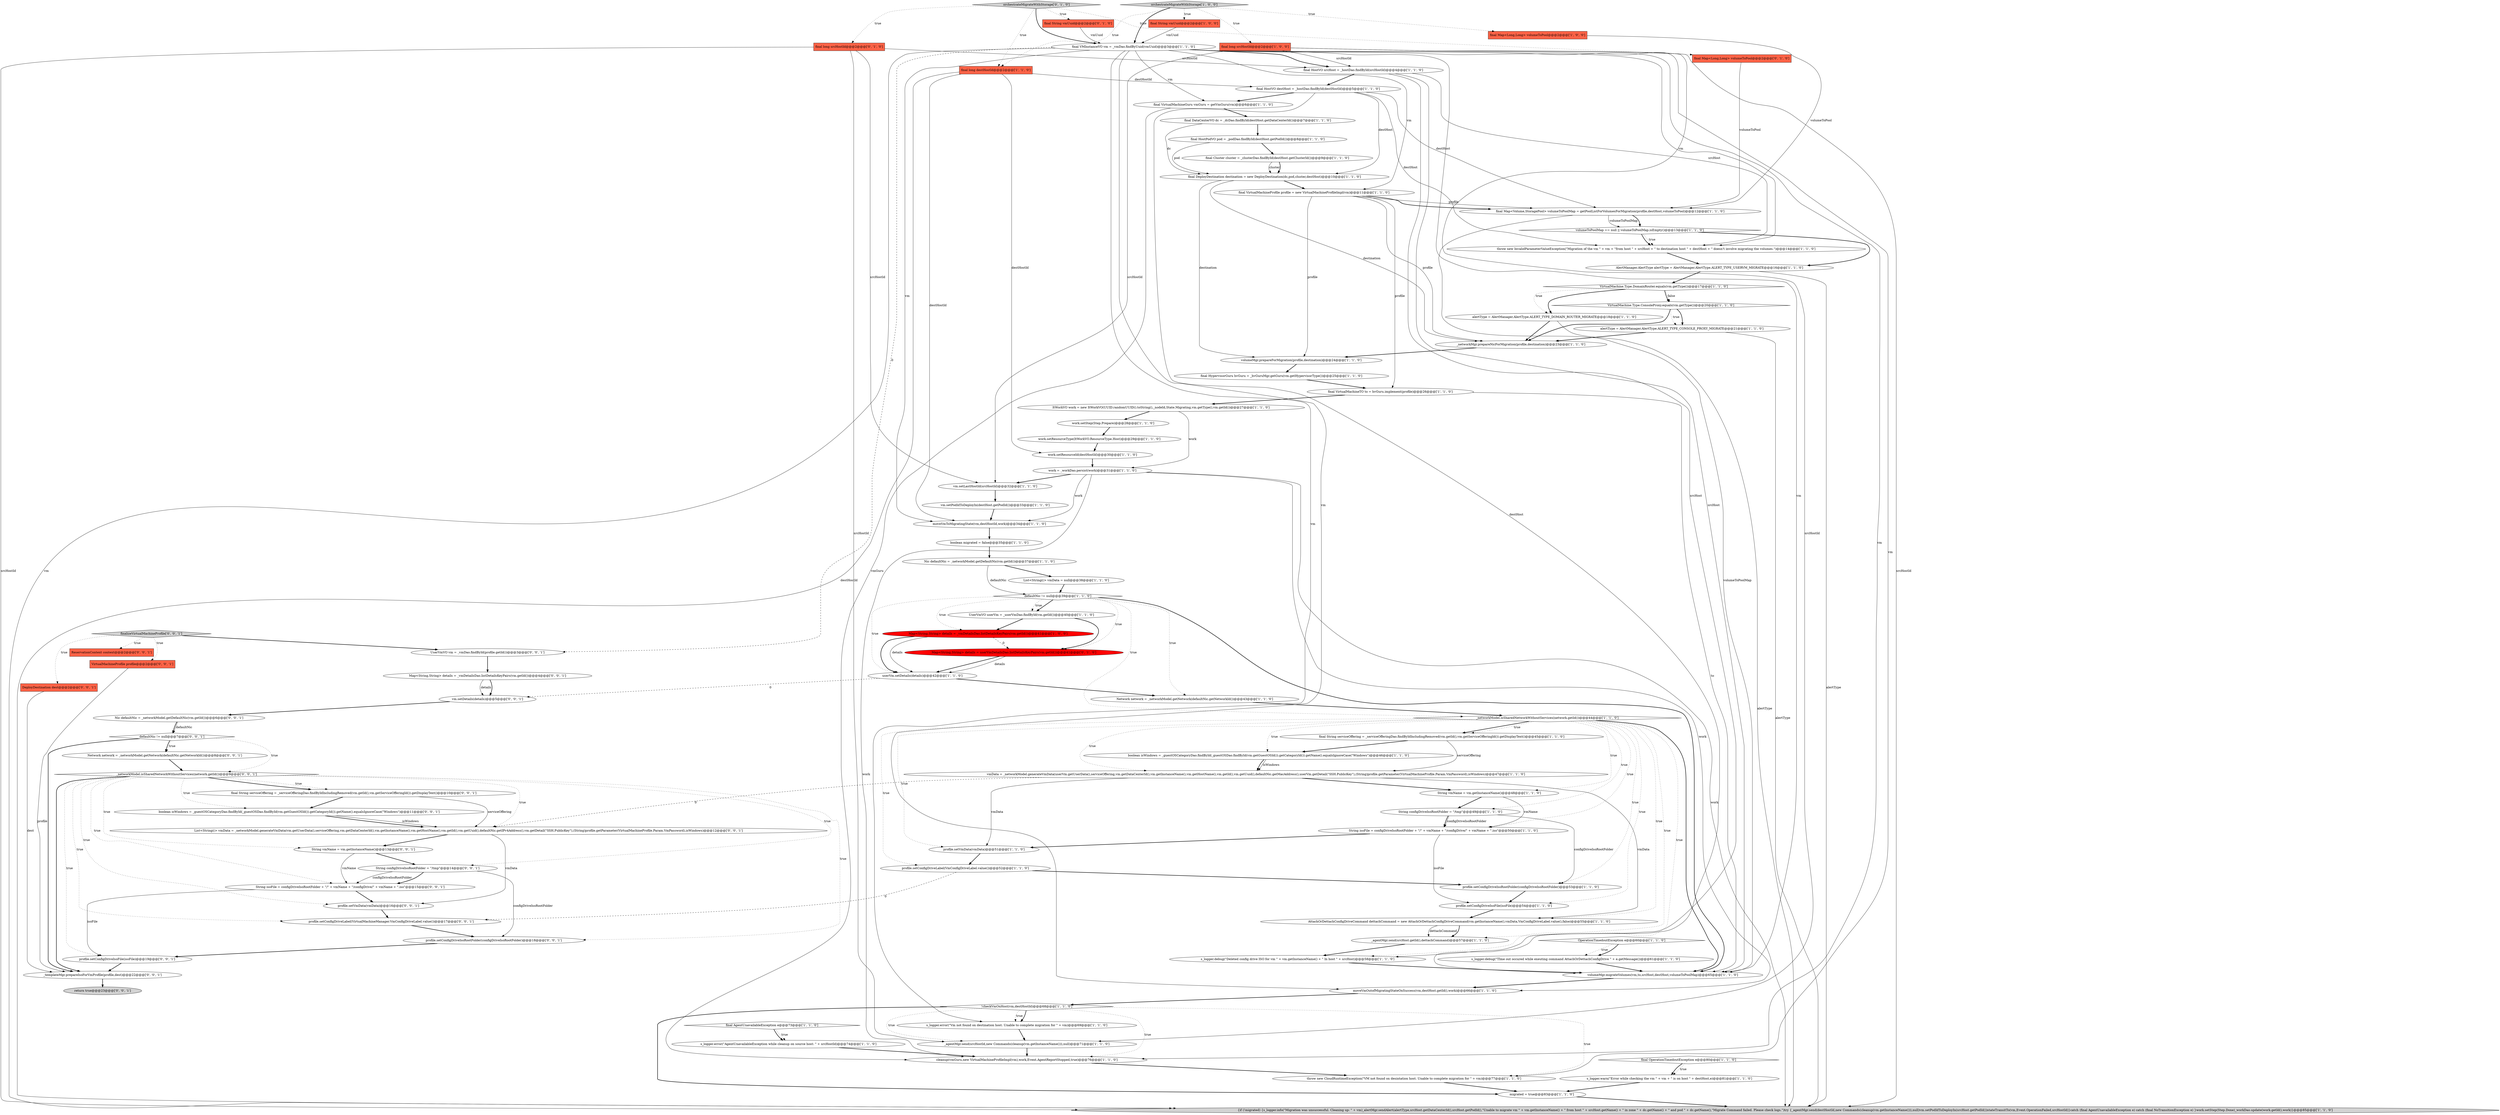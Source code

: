 digraph {
74 [style = filled, label = "Map<String,String> details = userVmDetailsDao.listDetailsKeyPairs(vm.getId())@@@41@@@['0', '1', '0']", fillcolor = red, shape = ellipse image = "AAA1AAABBB2BBB"];
47 [style = filled, label = "profile.setVmData(vmData)@@@51@@@['1', '1', '0']", fillcolor = white, shape = ellipse image = "AAA0AAABBB1BBB"];
21 [style = filled, label = "alertType = AlertManager.AlertType.ALERT_TYPE_DOMAIN_ROUTER_MIGRATE@@@18@@@['1', '1', '0']", fillcolor = white, shape = ellipse image = "AAA0AAABBB1BBB"];
25 [style = filled, label = "final HypervisorGuru hvGuru = _hvGuruMgr.getGuru(vm.getHypervisorType())@@@25@@@['1', '1', '0']", fillcolor = white, shape = ellipse image = "AAA0AAABBB1BBB"];
9 [style = filled, label = "final String serviceOffering = _serviceOfferingDao.findByIdIncludingRemoved(vm.getId(),vm.getServiceOfferingId()).getDisplayText()@@@45@@@['1', '1', '0']", fillcolor = white, shape = ellipse image = "AAA0AAABBB1BBB"];
40 [style = filled, label = "final DataCenterVO dc = _dcDao.findById(destHost.getDataCenterId())@@@7@@@['1', '1', '0']", fillcolor = white, shape = ellipse image = "AAA0AAABBB1BBB"];
7 [style = filled, label = "{if (!migrated) {s_logger.info(\"Migration was unsuccessful. Cleaning up: \" + vm)_alertMgr.sendAlert(alertType,srcHost.getDataCenterId(),srcHost.getPodId(),\"Unable to migrate vm \" + vm.getInstanceName() + \" from host \" + srcHost.getName() + \" in zone \" + dc.getName() + \" and pod \" + dc.getName(),\"Migrate Command failed. Please check logs.\")try {_agentMgr.send(destHostId,new Commands(cleanup(vm.getInstanceName())),null)vm.setPodIdToDeployIn(srcHost.getPodId())stateTransitTo(vm,Event.OperationFailed,srcHostId)}catch (final AgentUnavailableException e) catch (final NoTransitionException e) }work.setStep(Step.Done)_workDao.update(work.getId(),work)}@@@85@@@['1', '1', '0']", fillcolor = lightgray, shape = ellipse image = "AAA0AAABBB1BBB"];
67 [style = filled, label = "orchestrateMigrateWithStorage['1', '0', '0']", fillcolor = lightgray, shape = diamond image = "AAA0AAABBB1BBB"];
91 [style = filled, label = "profile.setVmData(vmData)@@@16@@@['0', '0', '1']", fillcolor = white, shape = ellipse image = "AAA0AAABBB3BBB"];
1 [style = filled, label = "cleanup(vmGuru,new VirtualMachineProfileImpl(vm),work,Event.AgentReportStopped,true)@@@76@@@['1', '1', '0']", fillcolor = white, shape = ellipse image = "AAA0AAABBB1BBB"];
59 [style = filled, label = "AttachOrDettachConfigDriveCommand dettachCommand = new AttachOrDettachConfigDriveCommand(vm.getInstanceName(),vmData,VmConfigDriveLabel.value(),false)@@@55@@@['1', '1', '0']", fillcolor = white, shape = ellipse image = "AAA0AAABBB1BBB"];
84 [style = filled, label = "_networkModel.isSharedNetworkWithoutServices(network.getId())@@@9@@@['0', '0', '1']", fillcolor = white, shape = diamond image = "AAA0AAABBB3BBB"];
55 [style = filled, label = "final VirtualMachineGuru vmGuru = getVmGuru(vm)@@@6@@@['1', '1', '0']", fillcolor = white, shape = ellipse image = "AAA0AAABBB1BBB"];
4 [style = filled, label = "throw new CloudRuntimeException(\"VM not found on desintation host. Unable to complete migration for \" + vm)@@@77@@@['1', '1', '0']", fillcolor = white, shape = ellipse image = "AAA0AAABBB1BBB"];
76 [style = filled, label = "VirtualMachineProfile profile@@@2@@@['0', '0', '1']", fillcolor = tomato, shape = box image = "AAA0AAABBB3BBB"];
94 [style = filled, label = "boolean isWindows = _guestOSCategoryDao.findById(_guestOSDao.findById(vm.getGuestOSId()).getCategoryId()).getName().equalsIgnoreCase(\"Windows\")@@@11@@@['0', '0', '1']", fillcolor = white, shape = ellipse image = "AAA0AAABBB3BBB"];
37 [style = filled, label = "final DeployDestination destination = new DeployDestination(dc,pod,cluster,destHost)@@@10@@@['1', '1', '0']", fillcolor = white, shape = ellipse image = "AAA0AAABBB1BBB"];
77 [style = filled, label = "profile.setConfigDriveIsoFile(isoFile)@@@19@@@['0', '0', '1']", fillcolor = white, shape = ellipse image = "AAA0AAABBB3BBB"];
61 [style = filled, label = "!checkVmOnHost(vm,destHostId)@@@68@@@['1', '1', '0']", fillcolor = white, shape = diamond image = "AAA0AAABBB1BBB"];
35 [style = filled, label = "userVm.setDetails(details)@@@42@@@['1', '1', '0']", fillcolor = white, shape = ellipse image = "AAA0AAABBB1BBB"];
89 [style = filled, label = "String isoFile = configDriveIsoRootFolder + \"/\" + vmName + \"/configDrive/\" + vmName + \".iso\"@@@15@@@['0', '0', '1']", fillcolor = white, shape = ellipse image = "AAA0AAABBB3BBB"];
93 [style = filled, label = "defaultNic != null@@@7@@@['0', '0', '1']", fillcolor = white, shape = diamond image = "AAA0AAABBB3BBB"];
62 [style = filled, label = "AlertManager.AlertType alertType = AlertManager.AlertType.ALERT_TYPE_USERVM_MIGRATE@@@16@@@['1', '1', '0']", fillcolor = white, shape = ellipse image = "AAA0AAABBB1BBB"];
81 [style = filled, label = "UserVmVO vm = _vmDao.findById(profile.getId())@@@3@@@['0', '0', '1']", fillcolor = white, shape = ellipse image = "AAA0AAABBB3BBB"];
46 [style = filled, label = "_networkModel.isSharedNetworkWithoutServices(network.getId())@@@44@@@['1', '1', '0']", fillcolor = white, shape = diamond image = "AAA0AAABBB1BBB"];
71 [style = filled, label = "final long srcHostId@@@2@@@['0', '1', '0']", fillcolor = tomato, shape = box image = "AAA0AAABBB2BBB"];
41 [style = filled, label = "_agentMgr.send(srcHost.getId(),dettachCommand)@@@57@@@['1', '1', '0']", fillcolor = white, shape = ellipse image = "AAA0AAABBB1BBB"];
8 [style = filled, label = "vm.setLastHostId(srcHostId)@@@32@@@['1', '1', '0']", fillcolor = white, shape = ellipse image = "AAA0AAABBB1BBB"];
6 [style = filled, label = "profile.setConfigDriveIsoFile(isoFile)@@@54@@@['1', '1', '0']", fillcolor = white, shape = ellipse image = "AAA0AAABBB1BBB"];
70 [style = filled, label = "OperationTimedoutException e@@@60@@@['1', '1', '0']", fillcolor = white, shape = diamond image = "AAA0AAABBB1BBB"];
75 [style = filled, label = "orchestrateMigrateWithStorage['0', '1', '0']", fillcolor = lightgray, shape = diamond image = "AAA0AAABBB2BBB"];
42 [style = filled, label = "final VirtualMachineTO to = hvGuru.implement(profile)@@@26@@@['1', '1', '0']", fillcolor = white, shape = ellipse image = "AAA0AAABBB1BBB"];
13 [style = filled, label = "Network network = _networkModel.getNetwork(defaultNic.getNetworkId())@@@43@@@['1', '1', '0']", fillcolor = white, shape = ellipse image = "AAA0AAABBB1BBB"];
73 [style = filled, label = "final Map<Long,Long> volumeToPool@@@2@@@['0', '1', '0']", fillcolor = tomato, shape = box image = "AAA0AAABBB2BBB"];
90 [style = filled, label = "Network network = _networkModel.getNetwork(defaultNic.getNetworkId())@@@8@@@['0', '0', '1']", fillcolor = white, shape = ellipse image = "AAA0AAABBB3BBB"];
54 [style = filled, label = "String vmName = vm.getInstanceName()@@@48@@@['1', '1', '0']", fillcolor = white, shape = ellipse image = "AAA0AAABBB1BBB"];
20 [style = filled, label = "boolean migrated = false@@@35@@@['1', '1', '0']", fillcolor = white, shape = ellipse image = "AAA0AAABBB1BBB"];
48 [style = filled, label = "volumeToPoolMap == null || volumeToPoolMap.isEmpty()@@@13@@@['1', '1', '0']", fillcolor = white, shape = diamond image = "AAA0AAABBB1BBB"];
53 [style = filled, label = "Nic defaultNic = _networkModel.getDefaultNic(vm.getId())@@@37@@@['1', '1', '0']", fillcolor = white, shape = ellipse image = "AAA0AAABBB1BBB"];
39 [style = filled, label = "profile.setConfigDriveLabel(VmConfigDriveLabel.value())@@@52@@@['1', '1', '0']", fillcolor = white, shape = ellipse image = "AAA0AAABBB1BBB"];
58 [style = filled, label = "List<String((> vmData = null@@@38@@@['1', '1', '0']", fillcolor = white, shape = ellipse image = "AAA0AAABBB1BBB"];
72 [style = filled, label = "final String vmUuid@@@2@@@['0', '1', '0']", fillcolor = tomato, shape = box image = "AAA0AAABBB2BBB"];
87 [style = filled, label = "ReservationContext context@@@2@@@['0', '0', '1']", fillcolor = tomato, shape = box image = "AAA0AAABBB3BBB"];
88 [style = filled, label = "final String serviceOffering = _serviceOfferingDao.findByIdIncludingRemoved(vm.getId(),vm.getServiceOfferingId()).getDisplayText()@@@10@@@['0', '0', '1']", fillcolor = white, shape = ellipse image = "AAA0AAABBB3BBB"];
15 [style = filled, label = "volumeMgr.prepareForMigration(profile,destination)@@@24@@@['1', '1', '0']", fillcolor = white, shape = ellipse image = "AAA0AAABBB1BBB"];
45 [style = filled, label = "final AgentUnavailableException e@@@73@@@['1', '1', '0']", fillcolor = white, shape = diamond image = "AAA0AAABBB1BBB"];
51 [style = filled, label = "profile.setConfigDriveIsoRootFolder(configDriveIsoRootFolder)@@@53@@@['1', '1', '0']", fillcolor = white, shape = ellipse image = "AAA0AAABBB1BBB"];
82 [style = filled, label = "finalizeVirtualMachineProfile['0', '0', '1']", fillcolor = lightgray, shape = diamond image = "AAA0AAABBB3BBB"];
79 [style = filled, label = "String vmName = vm.getInstanceName()@@@13@@@['0', '0', '1']", fillcolor = white, shape = ellipse image = "AAA0AAABBB3BBB"];
44 [style = filled, label = "final long destHostId@@@2@@@['1', '1', '0']", fillcolor = tomato, shape = box image = "AAA0AAABBB1BBB"];
96 [style = filled, label = "_templateMgr.prepareIsoForVmProfile(profile,dest)@@@22@@@['0', '0', '1']", fillcolor = white, shape = ellipse image = "AAA0AAABBB3BBB"];
24 [style = filled, label = "final Map<Long,Long> volumeToPool@@@2@@@['1', '0', '0']", fillcolor = tomato, shape = box image = "AAA0AAABBB1BBB"];
69 [style = filled, label = "throw new InvalidParameterValueException(\"Migration of the vm \" + vm + \"from host \" + srcHost + \" to destination host \" + destHost + \" doesn't involve migrating the volumes.\")@@@14@@@['1', '1', '0']", fillcolor = white, shape = ellipse image = "AAA0AAABBB1BBB"];
80 [style = filled, label = "List<String((> vmData = _networkModel.generateVmData(vm.getUserData(),serviceOffering,vm.getDataCenterId(),vm.getInstanceName(),vm.getHostName(),vm.getId(),vm.getUuid(),defaultNic.getIPv4Address(),vm.getDetail(\"SSH.PublicKey\"),(String)profile.getParameter(VirtualMachineProfile.Param.VmPassword),isWindows)@@@12@@@['0', '0', '1']", fillcolor = white, shape = ellipse image = "AAA0AAABBB3BBB"];
32 [style = filled, label = "String configDriveIsoRootFolder = \"/tmp\"@@@49@@@['1', '1', '0']", fillcolor = white, shape = ellipse image = "AAA0AAABBB1BBB"];
22 [style = filled, label = "VirtualMachine.Type.DomainRouter.equals(vm.getType())@@@17@@@['1', '1', '0']", fillcolor = white, shape = diamond image = "AAA0AAABBB1BBB"];
95 [style = filled, label = "String configDriveIsoRootFolder = \"/tmp\"@@@14@@@['0', '0', '1']", fillcolor = white, shape = ellipse image = "AAA0AAABBB3BBB"];
64 [style = filled, label = "final HostVO destHost = _hostDao.findById(destHostId)@@@5@@@['1', '1', '0']", fillcolor = white, shape = ellipse image = "AAA0AAABBB1BBB"];
26 [style = filled, label = "ItWorkVO work = new ItWorkVO(UUID.randomUUID().toString(),_nodeId,State.Migrating,vm.getType(),vm.getId())@@@27@@@['1', '1', '0']", fillcolor = white, shape = ellipse image = "AAA0AAABBB1BBB"];
57 [style = filled, label = "final HostVO srcHost = _hostDao.findById(srcHostId)@@@4@@@['1', '1', '0']", fillcolor = white, shape = ellipse image = "AAA0AAABBB1BBB"];
66 [style = filled, label = "boolean isWindows = _guestOSCategoryDao.findById(_guestOSDao.findById(vm.getGuestOSId()).getCategoryId()).getName().equalsIgnoreCase(\"Windows\")@@@46@@@['1', '1', '0']", fillcolor = white, shape = ellipse image = "AAA0AAABBB1BBB"];
49 [style = filled, label = "final VirtualMachineProfile profile = new VirtualMachineProfileImpl(vm)@@@11@@@['1', '1', '0']", fillcolor = white, shape = ellipse image = "AAA0AAABBB1BBB"];
5 [style = filled, label = "work = _workDao.persist(work)@@@31@@@['1', '1', '0']", fillcolor = white, shape = ellipse image = "AAA0AAABBB1BBB"];
17 [style = filled, label = "s_logger.warn(\"Error while checking the vm \" + vm + \" is on host \" + destHost,e)@@@81@@@['1', '1', '0']", fillcolor = white, shape = ellipse image = "AAA0AAABBB1BBB"];
86 [style = filled, label = "profile.setConfigDriveIsoRootFolder(configDriveIsoRootFolder)@@@18@@@['0', '0', '1']", fillcolor = white, shape = ellipse image = "AAA0AAABBB3BBB"];
34 [style = filled, label = "vm.setPodIdToDeployIn(destHost.getPodId())@@@33@@@['1', '1', '0']", fillcolor = white, shape = ellipse image = "AAA0AAABBB1BBB"];
78 [style = filled, label = "Nic defaultNic = _networkModel.getDefaultNic(vm.getId())@@@6@@@['0', '0', '1']", fillcolor = white, shape = ellipse image = "AAA0AAABBB3BBB"];
85 [style = filled, label = "Map<String,String> details = _vmDetailsDao.listDetailsKeyPairs(vm.getId())@@@4@@@['0', '0', '1']", fillcolor = white, shape = ellipse image = "AAA0AAABBB3BBB"];
2 [style = filled, label = "work.setResourceType(ItWorkVO.ResourceType.Host)@@@29@@@['1', '1', '0']", fillcolor = white, shape = ellipse image = "AAA0AAABBB1BBB"];
3 [style = filled, label = "work.setResourceId(destHostId)@@@30@@@['1', '1', '0']", fillcolor = white, shape = ellipse image = "AAA0AAABBB1BBB"];
92 [style = filled, label = "DeployDestination dest@@@2@@@['0', '0', '1']", fillcolor = tomato, shape = box image = "AAA0AAABBB3BBB"];
83 [style = filled, label = "vm.setDetails(details)@@@5@@@['0', '0', '1']", fillcolor = white, shape = ellipse image = "AAA0AAABBB3BBB"];
0 [style = filled, label = "final long srcHostId@@@2@@@['1', '0', '0']", fillcolor = tomato, shape = box image = "AAA0AAABBB1BBB"];
30 [style = filled, label = "volumeMgr.migrateVolumes(vm,to,srcHost,destHost,volumeToPoolMap)@@@65@@@['1', '1', '0']", fillcolor = white, shape = ellipse image = "AAA0AAABBB1BBB"];
14 [style = filled, label = "work.setStep(Step.Prepare)@@@28@@@['1', '1', '0']", fillcolor = white, shape = ellipse image = "AAA0AAABBB1BBB"];
36 [style = filled, label = "_networkMgr.prepareNicForMigration(profile,destination)@@@23@@@['1', '1', '0']", fillcolor = white, shape = ellipse image = "AAA0AAABBB1BBB"];
98 [style = filled, label = "profile.setConfigDriveLabel(VirtualMachineManager.VmConfigDriveLabel.value())@@@17@@@['0', '0', '1']", fillcolor = white, shape = ellipse image = "AAA0AAABBB3BBB"];
43 [style = filled, label = "s_logger.debug(\"Deleted config drive ISO for vm \" + vm.getInstanceName() + \" In host \" + srcHost)@@@58@@@['1', '1', '0']", fillcolor = white, shape = ellipse image = "AAA0AAABBB1BBB"];
65 [style = filled, label = "migrated = true@@@83@@@['1', '1', '0']", fillcolor = white, shape = ellipse image = "AAA0AAABBB1BBB"];
19 [style = filled, label = "s_logger.error(\"AgentUnavailableException while cleanup on source host: \" + srcHostId)@@@74@@@['1', '1', '0']", fillcolor = white, shape = ellipse image = "AAA0AAABBB1BBB"];
28 [style = filled, label = "UserVmVO userVm = _userVmDao.findById(vm.getId())@@@40@@@['1', '1', '0']", fillcolor = white, shape = ellipse image = "AAA0AAABBB1BBB"];
33 [style = filled, label = "_agentMgr.send(srcHostId,new Commands(cleanup(vm.getInstanceName())),null)@@@71@@@['1', '1', '0']", fillcolor = white, shape = ellipse image = "AAA0AAABBB1BBB"];
12 [style = filled, label = "final OperationTimedoutException e@@@80@@@['1', '1', '0']", fillcolor = white, shape = diamond image = "AAA0AAABBB1BBB"];
16 [style = filled, label = "moveVmOutofMigratingStateOnSuccess(vm,destHost.getId(),work)@@@66@@@['1', '1', '0']", fillcolor = white, shape = ellipse image = "AAA0AAABBB1BBB"];
10 [style = filled, label = "s_logger.debug(\"TIme out occured while exeuting command AttachOrDettachConfigDrive \" + e.getMessage())@@@61@@@['1', '1', '0']", fillcolor = white, shape = ellipse image = "AAA0AAABBB1BBB"];
68 [style = filled, label = "s_logger.error(\"Vm not found on destination host. Unable to complete migration for \" + vm)@@@69@@@['1', '1', '0']", fillcolor = white, shape = ellipse image = "AAA0AAABBB1BBB"];
60 [style = filled, label = "final HostPodVO pod = _podDao.findById(destHost.getPodId())@@@8@@@['1', '1', '0']", fillcolor = white, shape = ellipse image = "AAA0AAABBB1BBB"];
18 [style = filled, label = "final VMInstanceVO vm = _vmDao.findByUuid(vmUuid)@@@3@@@['1', '1', '0']", fillcolor = white, shape = ellipse image = "AAA0AAABBB1BBB"];
29 [style = filled, label = "moveVmToMigratingState(vm,destHostId,work)@@@34@@@['1', '1', '0']", fillcolor = white, shape = ellipse image = "AAA0AAABBB1BBB"];
11 [style = filled, label = "vmData = _networkModel.generateVmData(userVm.getUserData(),serviceOffering,vm.getDataCenterId(),vm.getInstanceName(),vm.getHostName(),vm.getId(),vm.getUuid(),defaultNic.getMacAddress(),userVm.getDetail(\"SSH.PublicKey\"),(String)profile.getParameter(VirtualMachineProfile.Param.VmPassword),isWindows)@@@47@@@['1', '1', '0']", fillcolor = white, shape = ellipse image = "AAA0AAABBB1BBB"];
23 [style = filled, label = "defaultNic != null@@@39@@@['1', '1', '0']", fillcolor = white, shape = diamond image = "AAA0AAABBB1BBB"];
27 [style = filled, label = "String isoFile = configDriveIsoRootFolder + \"/\" + vmName + \"/configDrive/\" + vmName + \".iso\"@@@50@@@['1', '1', '0']", fillcolor = white, shape = ellipse image = "AAA0AAABBB1BBB"];
97 [style = filled, label = "return true@@@23@@@['0', '0', '1']", fillcolor = lightgray, shape = ellipse image = "AAA0AAABBB3BBB"];
63 [style = filled, label = "VirtualMachine.Type.ConsoleProxy.equals(vm.getType())@@@20@@@['1', '1', '0']", fillcolor = white, shape = diamond image = "AAA0AAABBB1BBB"];
38 [style = filled, label = "final String vmUuid@@@2@@@['1', '0', '0']", fillcolor = tomato, shape = box image = "AAA0AAABBB1BBB"];
52 [style = filled, label = "final Cluster cluster = _clusterDao.findById(destHost.getClusterId())@@@9@@@['1', '1', '0']", fillcolor = white, shape = ellipse image = "AAA0AAABBB1BBB"];
50 [style = filled, label = "final Map<Volume,StoragePool> volumeToPoolMap = getPoolListForVolumesForMigration(profile,destHost,volumeToPool)@@@12@@@['1', '1', '0']", fillcolor = white, shape = ellipse image = "AAA0AAABBB1BBB"];
31 [style = filled, label = "Map<String,String> details = _vmDetailsDao.listDetailsKeyPairs(vm.getId())@@@41@@@['1', '0', '0']", fillcolor = red, shape = ellipse image = "AAA1AAABBB1BBB"];
56 [style = filled, label = "alertType = AlertManager.AlertType.ALERT_TYPE_CONSOLE_PROXY_MIGRATE@@@21@@@['1', '1', '0']", fillcolor = white, shape = ellipse image = "AAA0AAABBB1BBB"];
38->18 [style = solid, label="vmUuid"];
49->15 [style = solid, label="profile"];
67->0 [style = dotted, label="true"];
93->90 [style = dotted, label="true"];
52->37 [style = solid, label="cluster"];
37->49 [style = bold, label=""];
84->88 [style = dotted, label="true"];
46->66 [style = dotted, label="true"];
32->51 [style = solid, label="configDriveIsoRootFolder"];
84->77 [style = dotted, label="true"];
15->25 [style = bold, label=""];
0->33 [style = solid, label="srcHostId"];
55->40 [style = bold, label=""];
53->58 [style = bold, label=""];
78->93 [style = bold, label=""];
63->56 [style = bold, label=""];
96->97 [style = bold, label=""];
18->1 [style = solid, label="vm"];
57->30 [style = solid, label="srcHost"];
26->5 [style = solid, label="work"];
61->33 [style = dotted, label="true"];
49->42 [style = solid, label="profile"];
63->36 [style = bold, label=""];
23->46 [style = dotted, label="true"];
67->24 [style = dotted, label="true"];
84->88 [style = bold, label=""];
55->1 [style = solid, label="vmGuru"];
48->62 [style = bold, label=""];
23->28 [style = bold, label=""];
71->8 [style = solid, label="srcHostId"];
19->1 [style = bold, label=""];
90->84 [style = bold, label=""];
3->5 [style = bold, label=""];
67->44 [style = dotted, label="true"];
65->7 [style = bold, label=""];
61->68 [style = bold, label=""];
21->36 [style = bold, label=""];
31->35 [style = bold, label=""];
84->94 [style = dotted, label="true"];
39->51 [style = bold, label=""];
91->98 [style = bold, label=""];
49->50 [style = solid, label="profile"];
95->89 [style = solid, label="configDriveIsoRootFolder"];
22->63 [style = bold, label=""];
83->78 [style = bold, label=""];
89->91 [style = bold, label=""];
75->44 [style = dotted, label="true"];
13->46 [style = bold, label=""];
79->95 [style = bold, label=""];
77->96 [style = bold, label=""];
85->83 [style = solid, label="details"];
11->47 [style = solid, label="vmData"];
75->73 [style = dotted, label="true"];
40->37 [style = solid, label="dc"];
8->34 [style = bold, label=""];
1->4 [style = bold, label=""];
93->96 [style = bold, label=""];
48->69 [style = dotted, label="true"];
63->56 [style = dotted, label="true"];
80->91 [style = solid, label="vmData"];
71->57 [style = solid, label="srcHostId"];
50->48 [style = solid, label="volumeToPoolMap"];
23->30 [style = bold, label=""];
93->90 [style = bold, label=""];
12->17 [style = dotted, label="true"];
67->18 [style = bold, label=""];
5->29 [style = solid, label="work"];
75->18 [style = bold, label=""];
64->30 [style = solid, label="destHost"];
52->37 [style = bold, label=""];
26->14 [style = bold, label=""];
86->77 [style = bold, label=""];
93->84 [style = dotted, label="true"];
37->36 [style = solid, label="destination"];
47->39 [style = bold, label=""];
4->65 [style = bold, label=""];
18->55 [style = solid, label="vm"];
17->65 [style = bold, label=""];
56->7 [style = solid, label="alertType"];
69->62 [style = bold, label=""];
49->36 [style = solid, label="profile"];
73->50 [style = solid, label="volumeToPool"];
89->77 [style = solid, label="isoFile"];
46->32 [style = dotted, label="true"];
80->79 [style = bold, label=""];
29->20 [style = bold, label=""];
39->98 [style = dashed, label="0"];
82->76 [style = dotted, label="true"];
82->92 [style = dotted, label="true"];
46->54 [style = dotted, label="true"];
11->59 [style = solid, label="vmData"];
23->74 [style = dotted, label="true"];
76->96 [style = solid, label="profile"];
18->4 [style = solid, label="vm"];
57->69 [style = solid, label="srcHost"];
0->8 [style = solid, label="srcHostId"];
18->49 [style = solid, label="vm"];
84->80 [style = dotted, label="true"];
27->47 [style = bold, label=""];
32->27 [style = solid, label="configDriveIsoRootFolder"];
41->43 [style = bold, label=""];
66->11 [style = bold, label=""];
18->7 [style = solid, label="vm"];
22->21 [style = dotted, label="true"];
34->29 [style = bold, label=""];
74->35 [style = bold, label=""];
95->89 [style = bold, label=""];
56->36 [style = bold, label=""];
62->22 [style = bold, label=""];
46->9 [style = bold, label=""];
9->66 [style = bold, label=""];
95->86 [style = solid, label="configDriveIsoRootFolder"];
74->35 [style = solid, label="details"];
61->65 [style = bold, label=""];
64->55 [style = bold, label=""];
23->28 [style = dotted, label="true"];
2->3 [style = bold, label=""];
28->31 [style = bold, label=""];
46->47 [style = dotted, label="true"];
12->17 [style = bold, label=""];
16->61 [style = bold, label=""];
37->15 [style = solid, label="destination"];
32->27 [style = bold, label=""];
72->18 [style = solid, label="vmUuid"];
51->6 [style = bold, label=""];
59->41 [style = solid, label="dettachCommand"];
50->48 [style = bold, label=""];
64->69 [style = solid, label="destHost"];
18->69 [style = solid, label="vm"];
70->10 [style = dotted, label="true"];
84->91 [style = dotted, label="true"];
49->50 [style = bold, label=""];
48->69 [style = bold, label=""];
84->86 [style = dotted, label="true"];
18->29 [style = solid, label="vm"];
21->7 [style = solid, label="alertType"];
9->11 [style = solid, label="serviceOffering"];
46->30 [style = bold, label=""];
24->50 [style = solid, label="volumeToPool"];
54->27 [style = solid, label="vmName"];
46->51 [style = dotted, label="true"];
46->59 [style = dotted, label="true"];
84->98 [style = dotted, label="true"];
79->89 [style = solid, label="vmName"];
58->23 [style = bold, label=""];
64->37 [style = solid, label="destHost"];
44->7 [style = solid, label="destHostId"];
18->57 [style = bold, label=""];
23->13 [style = dotted, label="true"];
61->1 [style = dotted, label="true"];
45->19 [style = dotted, label="true"];
84->95 [style = dotted, label="true"];
23->35 [style = dotted, label="true"];
61->68 [style = dotted, label="true"];
25->42 [style = bold, label=""];
67->38 [style = dotted, label="true"];
18->16 [style = solid, label="vm"];
14->2 [style = bold, label=""];
46->11 [style = dotted, label="true"];
60->37 [style = solid, label="pod"];
60->52 [style = bold, label=""];
18->68 [style = solid, label="vm"];
6->59 [style = bold, label=""];
85->83 [style = bold, label=""];
66->11 [style = solid, label="isWindows"];
10->30 [style = bold, label=""];
75->72 [style = dotted, label="true"];
11->54 [style = bold, label=""];
88->80 [style = solid, label="serviceOffering"];
82->81 [style = bold, label=""];
53->23 [style = solid, label="defaultNic"];
94->80 [style = bold, label=""];
18->30 [style = solid, label="vm"];
5->8 [style = bold, label=""];
42->26 [style = bold, label=""];
70->10 [style = bold, label=""];
61->4 [style = dotted, label="true"];
57->64 [style = bold, label=""];
62->7 [style = solid, label="alertType"];
81->85 [style = bold, label=""];
28->74 [style = bold, label=""];
36->15 [style = bold, label=""];
44->64 [style = solid, label="destHostId"];
68->33 [style = bold, label=""];
22->21 [style = bold, label=""];
75->71 [style = dotted, label="true"];
33->1 [style = bold, label=""];
5->16 [style = solid, label="work"];
18->81 [style = dashed, label="0"];
78->93 [style = solid, label="defaultNic"];
20->53 [style = bold, label=""];
46->41 [style = dotted, label="true"];
44->29 [style = solid, label="destHostId"];
46->27 [style = dotted, label="true"];
43->30 [style = bold, label=""];
46->9 [style = dotted, label="true"];
98->86 [style = bold, label=""];
71->33 [style = solid, label="srcHostId"];
94->80 [style = solid, label="isWindows"];
57->43 [style = solid, label="srcHost"];
92->96 [style = solid, label="dest"];
44->3 [style = solid, label="destHostId"];
84->96 [style = bold, label=""];
88->94 [style = bold, label=""];
35->83 [style = dashed, label="0"];
31->74 [style = dashed, label="0"];
5->1 [style = solid, label="work"];
45->19 [style = bold, label=""];
64->50 [style = solid, label="destHost"];
84->79 [style = dotted, label="true"];
11->80 [style = dashed, label="0"];
22->63 [style = dotted, label="false"];
27->6 [style = solid, label="isoFile"];
46->39 [style = dotted, label="true"];
54->32 [style = bold, label=""];
84->89 [style = dotted, label="true"];
82->87 [style = dotted, label="true"];
71->7 [style = solid, label="srcHostId"];
42->30 [style = solid, label="to"];
40->60 [style = bold, label=""];
0->7 [style = solid, label="srcHostId"];
35->13 [style = bold, label=""];
30->16 [style = bold, label=""];
23->31 [style = dotted, label="true"];
46->6 [style = dotted, label="true"];
59->41 [style = bold, label=""];
0->57 [style = solid, label="srcHostId"];
31->35 [style = solid, label="details"];
50->30 [style = solid, label="volumeToPoolMap"];
5->7 [style = solid, label="work"];
46->43 [style = dotted, label="true"];
}
